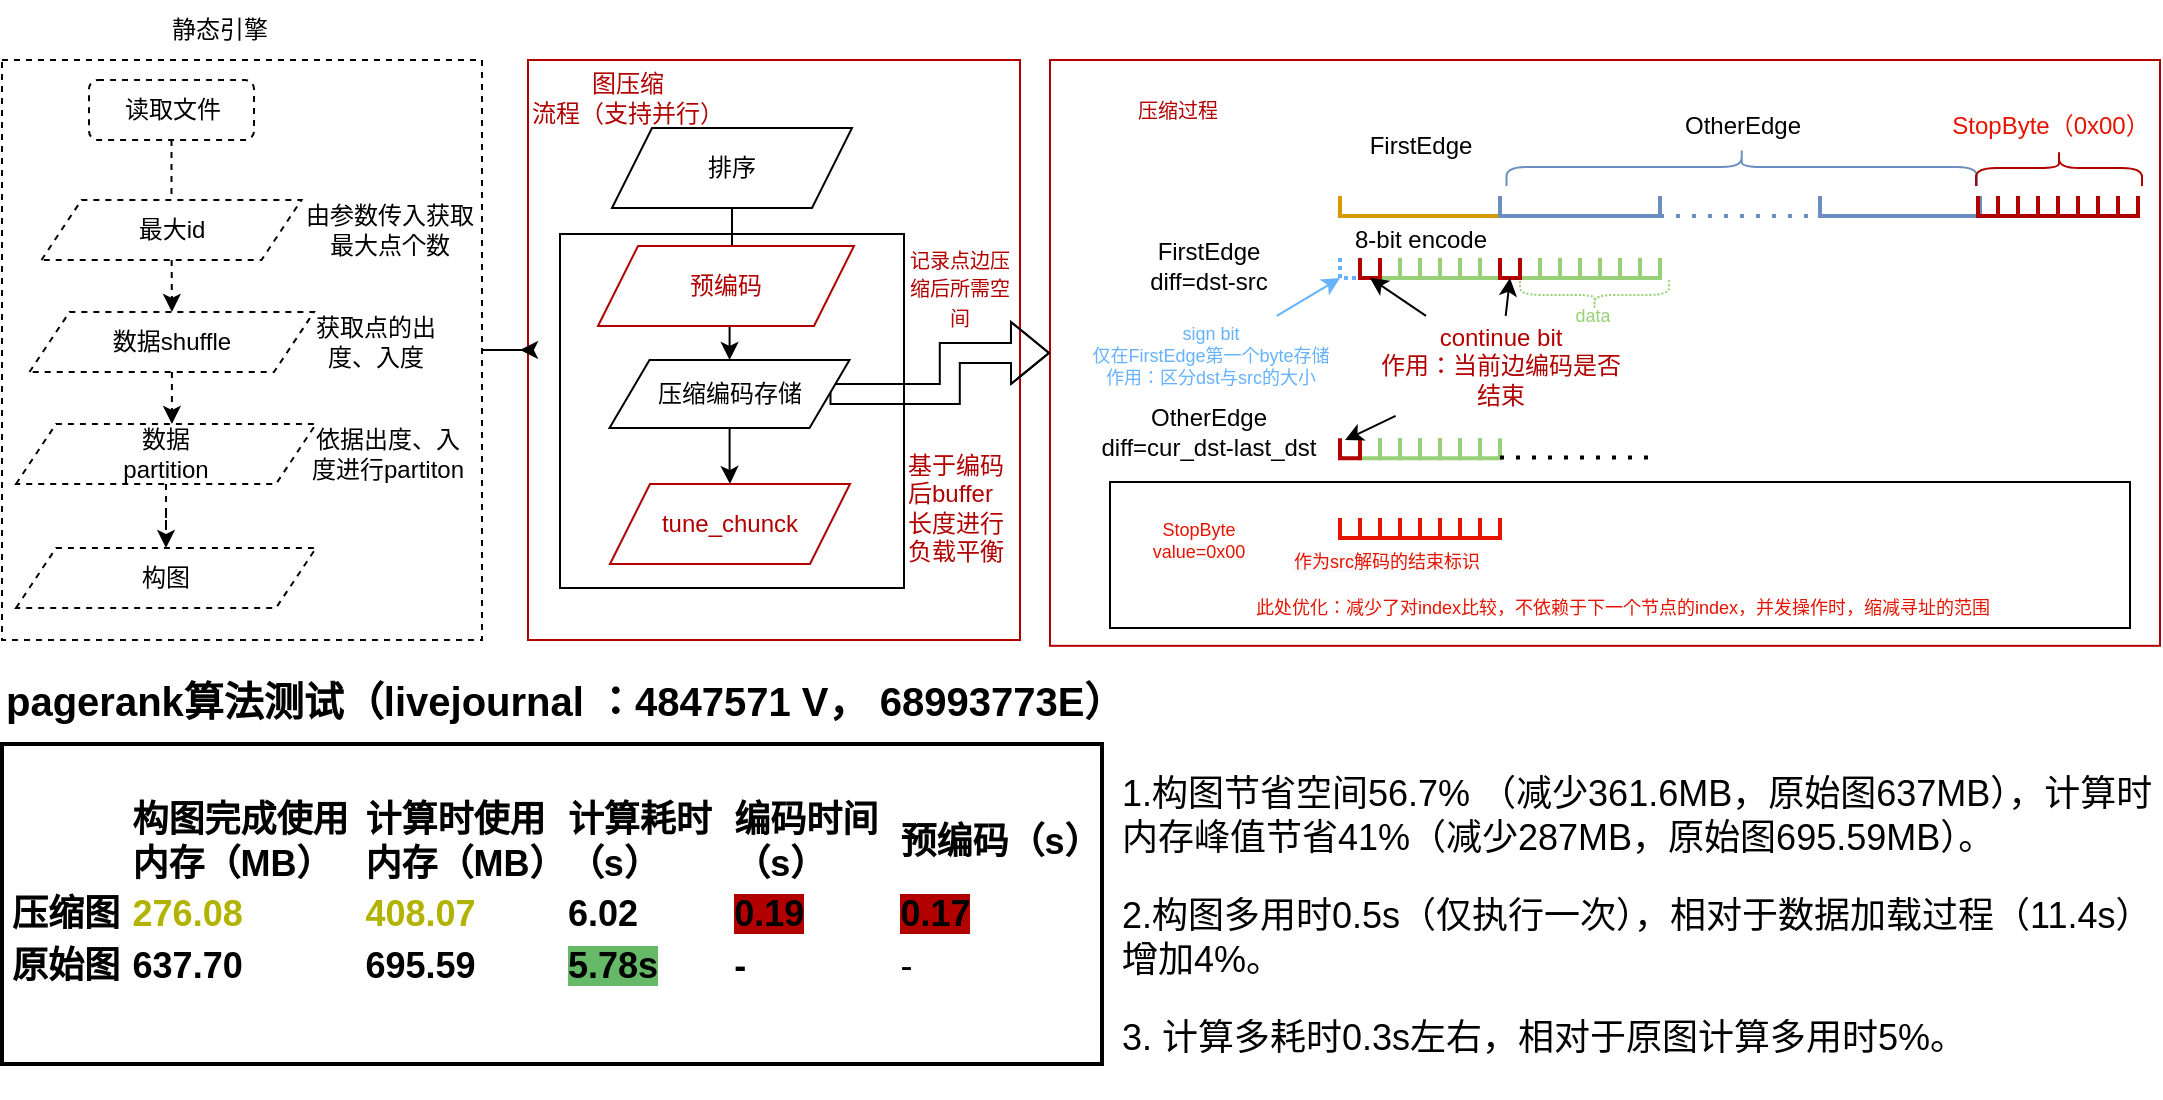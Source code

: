 <mxfile version="17.4.3" type="github">
  <diagram id="BY9K8Md7VZeqHc2fEMqy" name="Page-1">
    <mxGraphModel dx="1377" dy="769" grid="1" gridSize="10" guides="1" tooltips="1" connect="1" arrows="1" fold="1" page="1" pageScale="1" pageWidth="827" pageHeight="1169" math="0" shadow="0">
      <root>
        <mxCell id="0" />
        <mxCell id="1" parent="0" />
        <mxCell id="1lLvVpmIUy7zYt-oaiTg-1" value="" style="rounded=0;whiteSpace=wrap;html=1;fontSize=10;fontColor=#B20000;strokeColor=#B20000;" vertex="1" parent="1">
          <mxGeometry x="625" y="58" width="555" height="292.91" as="geometry" />
        </mxCell>
        <mxCell id="1lLvVpmIUy7zYt-oaiTg-2" value="" style="rounded=0;whiteSpace=wrap;html=1;strokeColor=#B20000;" vertex="1" parent="1">
          <mxGeometry x="364" y="58" width="246" height="290" as="geometry" />
        </mxCell>
        <mxCell id="1lLvVpmIUy7zYt-oaiTg-3" value="" style="rounded=0;whiteSpace=wrap;html=1;" vertex="1" parent="1">
          <mxGeometry x="380" y="145" width="172" height="177" as="geometry" />
        </mxCell>
        <mxCell id="1lLvVpmIUy7zYt-oaiTg-4" style="edgeStyle=orthogonalEdgeStyle;rounded=0;orthogonalLoop=1;jettySize=auto;html=1;fontSize=10;fontColor=#B20000;" edge="1" parent="1" source="1lLvVpmIUy7zYt-oaiTg-5">
          <mxGeometry relative="1" as="geometry">
            <mxPoint x="360.0" y="203" as="targetPoint" />
          </mxGeometry>
        </mxCell>
        <mxCell id="1lLvVpmIUy7zYt-oaiTg-5" value="" style="rounded=0;whiteSpace=wrap;html=1;dashed=1;" vertex="1" parent="1">
          <mxGeometry x="101" y="58" width="240" height="290" as="geometry" />
        </mxCell>
        <mxCell id="1lLvVpmIUy7zYt-oaiTg-6" value="静态引擎" style="text;html=1;strokeColor=none;fillColor=none;align=center;verticalAlign=middle;whiteSpace=wrap;rounded=0;" vertex="1" parent="1">
          <mxGeometry x="180" y="28" width="60" height="30" as="geometry" />
        </mxCell>
        <mxCell id="1lLvVpmIUy7zYt-oaiTg-7" value="" style="edgeStyle=orthogonalEdgeStyle;rounded=0;orthogonalLoop=1;jettySize=auto;html=1;dashed=1;" edge="1" parent="1" source="1lLvVpmIUy7zYt-oaiTg-8" target="1lLvVpmIUy7zYt-oaiTg-11">
          <mxGeometry relative="1" as="geometry" />
        </mxCell>
        <mxCell id="1lLvVpmIUy7zYt-oaiTg-8" value="读取文件" style="rounded=1;whiteSpace=wrap;html=1;dashed=1;" vertex="1" parent="1">
          <mxGeometry x="144.5" y="68" width="82.5" height="30" as="geometry" />
        </mxCell>
        <mxCell id="1lLvVpmIUy7zYt-oaiTg-9" value="最大id" style="shape=parallelogram;perimeter=parallelogramPerimeter;whiteSpace=wrap;html=1;fixedSize=1;dashed=1;" vertex="1" parent="1">
          <mxGeometry x="120.75" y="128" width="130" height="30" as="geometry" />
        </mxCell>
        <mxCell id="1lLvVpmIUy7zYt-oaiTg-10" value="" style="edgeStyle=orthogonalEdgeStyle;rounded=0;orthogonalLoop=1;jettySize=auto;html=1;dashed=1;" edge="1" parent="1" source="1lLvVpmIUy7zYt-oaiTg-11">
          <mxGeometry relative="1" as="geometry">
            <mxPoint x="185.97" y="240" as="targetPoint" />
          </mxGeometry>
        </mxCell>
        <mxCell id="1lLvVpmIUy7zYt-oaiTg-11" value="数据shuffle" style="shape=parallelogram;perimeter=parallelogramPerimeter;whiteSpace=wrap;html=1;fixedSize=1;dashed=1;" vertex="1" parent="1">
          <mxGeometry x="114.75" y="184" width="142.25" height="30" as="geometry" />
        </mxCell>
        <mxCell id="1lLvVpmIUy7zYt-oaiTg-12" value="" style="edgeStyle=orthogonalEdgeStyle;rounded=0;orthogonalLoop=1;jettySize=auto;html=1;dashed=1;" edge="1" parent="1" source="1lLvVpmIUy7zYt-oaiTg-13" target="1lLvVpmIUy7zYt-oaiTg-17">
          <mxGeometry relative="1" as="geometry" />
        </mxCell>
        <mxCell id="1lLvVpmIUy7zYt-oaiTg-13" value="数据&lt;br&gt;partition" style="shape=parallelogram;perimeter=parallelogramPerimeter;whiteSpace=wrap;html=1;fixedSize=1;dashed=1;" vertex="1" parent="1">
          <mxGeometry x="108" y="240" width="150" height="30" as="geometry" />
        </mxCell>
        <mxCell id="1lLvVpmIUy7zYt-oaiTg-14" value="由参数传入获取&lt;br&gt;最大点个数" style="text;html=1;strokeColor=none;fillColor=none;align=center;verticalAlign=middle;whiteSpace=wrap;rounded=0;" vertex="1" parent="1">
          <mxGeometry x="240" y="128" width="110" height="30" as="geometry" />
        </mxCell>
        <mxCell id="1lLvVpmIUy7zYt-oaiTg-15" value="获取点的出度、入度" style="text;html=1;strokeColor=none;fillColor=none;align=center;verticalAlign=middle;whiteSpace=wrap;rounded=0;" vertex="1" parent="1">
          <mxGeometry x="250" y="184" width="76" height="30" as="geometry" />
        </mxCell>
        <mxCell id="1lLvVpmIUy7zYt-oaiTg-16" value="依据出度、入度进行partiton" style="text;html=1;strokeColor=none;fillColor=none;align=center;verticalAlign=middle;whiteSpace=wrap;rounded=0;" vertex="1" parent="1">
          <mxGeometry x="253" y="240" width="82" height="30" as="geometry" />
        </mxCell>
        <mxCell id="1lLvVpmIUy7zYt-oaiTg-17" value="构图" style="shape=parallelogram;perimeter=parallelogramPerimeter;whiteSpace=wrap;html=1;fixedSize=1;dashed=1;" vertex="1" parent="1">
          <mxGeometry x="108" y="302" width="150" height="30" as="geometry" />
        </mxCell>
        <mxCell id="1lLvVpmIUy7zYt-oaiTg-18" value="" style="edgeStyle=orthogonalEdgeStyle;rounded=0;orthogonalLoop=1;jettySize=auto;html=1;" edge="1" parent="1" source="1lLvVpmIUy7zYt-oaiTg-19" target="1lLvVpmIUy7zYt-oaiTg-23">
          <mxGeometry relative="1" as="geometry" />
        </mxCell>
        <mxCell id="1lLvVpmIUy7zYt-oaiTg-19" value="排序" style="shape=parallelogram;perimeter=parallelogramPerimeter;whiteSpace=wrap;html=1;fixedSize=1;" vertex="1" parent="1">
          <mxGeometry x="406" y="92" width="120" height="40" as="geometry" />
        </mxCell>
        <mxCell id="1lLvVpmIUy7zYt-oaiTg-20" value="预编码" style="shape=parallelogram;perimeter=parallelogramPerimeter;whiteSpace=wrap;html=1;fixedSize=1;strokeColor=#B20000;fontColor=#B20000;" vertex="1" parent="1">
          <mxGeometry x="399" y="151" width="128" height="40" as="geometry" />
        </mxCell>
        <mxCell id="1lLvVpmIUy7zYt-oaiTg-21" value="" style="edgeStyle=orthogonalEdgeStyle;rounded=0;orthogonalLoop=1;jettySize=auto;html=1;fontSize=12;fontColor=#66B2FF;" edge="1" parent="1" source="1lLvVpmIUy7zYt-oaiTg-23" target="1lLvVpmIUy7zYt-oaiTg-26">
          <mxGeometry relative="1" as="geometry" />
        </mxCell>
        <mxCell id="1lLvVpmIUy7zYt-oaiTg-22" style="edgeStyle=orthogonalEdgeStyle;rounded=0;orthogonalLoop=1;jettySize=auto;html=1;entryX=0;entryY=0.5;entryDx=0;entryDy=0;fontSize=10;fontColor=#B20000;shape=flexArrow;" edge="1" parent="1" source="1lLvVpmIUy7zYt-oaiTg-23" target="1lLvVpmIUy7zYt-oaiTg-1">
          <mxGeometry relative="1" as="geometry" />
        </mxCell>
        <mxCell id="1lLvVpmIUy7zYt-oaiTg-23" value="压缩编码存储" style="shape=parallelogram;perimeter=parallelogramPerimeter;whiteSpace=wrap;html=1;fixedSize=1;" vertex="1" parent="1">
          <mxGeometry x="404.75" y="208" width="120" height="34" as="geometry" />
        </mxCell>
        <mxCell id="1lLvVpmIUy7zYt-oaiTg-24" value="&lt;span style=&quot;font-size: 10px&quot;&gt;记录点边压缩后所需空间&lt;/span&gt;" style="text;html=1;strokeColor=none;fillColor=none;align=center;verticalAlign=middle;whiteSpace=wrap;rounded=0;fontColor=#B20000;" vertex="1" parent="1">
          <mxGeometry x="550" y="157" width="60" height="30" as="geometry" />
        </mxCell>
        <mxCell id="1lLvVpmIUy7zYt-oaiTg-25" value="图压缩&lt;br&gt;流程（支持&lt;font style=&quot;font-size: 12px&quot;&gt;并行）&lt;/font&gt;" style="text;html=1;strokeColor=none;fillColor=none;align=center;verticalAlign=middle;whiteSpace=wrap;rounded=0;fontColor=#B20000;" vertex="1" parent="1">
          <mxGeometry x="364" y="62" width="100" height="30" as="geometry" />
        </mxCell>
        <mxCell id="1lLvVpmIUy7zYt-oaiTg-26" value="tune_chunck" style="shape=parallelogram;perimeter=parallelogramPerimeter;whiteSpace=wrap;html=1;fixedSize=1;strokeColor=#B20000;fontColor=#B20000;" vertex="1" parent="1">
          <mxGeometry x="405" y="270" width="120" height="40" as="geometry" />
        </mxCell>
        <mxCell id="1lLvVpmIUy7zYt-oaiTg-27" value="&lt;font face=&quot;helvetica&quot;&gt;基于编码&lt;br&gt;后buffer&lt;br&gt;长度进行&lt;br&gt;负载平衡&lt;/font&gt;" style="text;whiteSpace=wrap;html=1;fontSize=12;fontColor=#B20000;" vertex="1" parent="1">
          <mxGeometry x="552" y="247.13" width="79" height="78" as="geometry" />
        </mxCell>
        <mxCell id="1lLvVpmIUy7zYt-oaiTg-28" value="压缩过程" style="text;html=1;strokeColor=none;fillColor=none;align=center;verticalAlign=middle;whiteSpace=wrap;rounded=0;fontSize=10;fontColor=#B20000;" vertex="1" parent="1">
          <mxGeometry x="659" y="68" width="60" height="30" as="geometry" />
        </mxCell>
        <mxCell id="1lLvVpmIUy7zYt-oaiTg-29" value="" style="strokeWidth=2;html=1;shape=mxgraph.flowchart.annotation_1;align=left;pointerEvents=1;rotation=-90;fillColor=#ffe6cc;strokeColor=#d79b00;" vertex="1" parent="1">
          <mxGeometry x="805" y="91" width="10" height="80" as="geometry" />
        </mxCell>
        <mxCell id="1lLvVpmIUy7zYt-oaiTg-30" value="&lt;span style=&quot;text-align: left ; background-color: rgb(255 , 255 , 255)&quot;&gt;FirstEdge&lt;/span&gt;" style="text;html=1;align=center;verticalAlign=middle;resizable=0;points=[];autosize=1;strokeColor=none;fillColor=none;" vertex="1" parent="1">
          <mxGeometry x="775" y="91" width="70" height="20" as="geometry" />
        </mxCell>
        <mxCell id="1lLvVpmIUy7zYt-oaiTg-31" value="" style="strokeWidth=2;html=1;shape=mxgraph.flowchart.annotation_1;align=left;pointerEvents=1;rotation=-90;fillColor=#dae8fc;strokeColor=#6c8ebf;" vertex="1" parent="1">
          <mxGeometry x="885" y="91" width="10" height="80" as="geometry" />
        </mxCell>
        <mxCell id="1lLvVpmIUy7zYt-oaiTg-32" value="" style="strokeWidth=2;html=1;shape=mxgraph.flowchart.annotation_1;align=left;pointerEvents=1;rotation=-90;fillColor=#dae8fc;strokeColor=#6c8ebf;" vertex="1" parent="1">
          <mxGeometry x="1045" y="91" width="10" height="80" as="geometry" />
        </mxCell>
        <mxCell id="1lLvVpmIUy7zYt-oaiTg-33" value="" style="endArrow=none;dashed=1;html=1;dashPattern=1 3;strokeWidth=2;rounded=0;exitX=0;exitY=1;exitDx=0;exitDy=0;exitPerimeter=0;entryX=0;entryY=0;entryDx=0;entryDy=0;entryPerimeter=0;fillColor=#dae8fc;strokeColor=#6c8ebf;" edge="1" parent="1" source="1lLvVpmIUy7zYt-oaiTg-31" target="1lLvVpmIUy7zYt-oaiTg-32">
          <mxGeometry width="50" height="50" relative="1" as="geometry">
            <mxPoint x="925" y="181" as="sourcePoint" />
            <mxPoint x="975" y="131" as="targetPoint" />
          </mxGeometry>
        </mxCell>
        <mxCell id="1lLvVpmIUy7zYt-oaiTg-34" value="" style="shape=curlyBracket;whiteSpace=wrap;html=1;rounded=1;flipH=1;rotation=-90;fillColor=#dae8fc;strokeColor=#6c8ebf;" vertex="1" parent="1">
          <mxGeometry x="961.38" y="-6.12" width="19" height="235.25" as="geometry" />
        </mxCell>
        <mxCell id="1lLvVpmIUy7zYt-oaiTg-35" value="&lt;span style=&quot;text-align: left ; background-color: rgb(255 , 255 , 255)&quot;&gt;OtherEdge&lt;/span&gt;" style="text;html=1;align=center;verticalAlign=middle;resizable=0;points=[];autosize=1;strokeColor=none;fillColor=none;" vertex="1" parent="1">
          <mxGeometry x="935.88" y="81" width="70" height="20" as="geometry" />
        </mxCell>
        <mxCell id="1lLvVpmIUy7zYt-oaiTg-36" value="" style="strokeWidth=2;html=1;shape=mxgraph.flowchart.annotation_1;align=left;pointerEvents=1;rotation=-90;fillColor=#fff2cc;strokeColor=#66B2FF;dashed=1;dashPattern=1 1;" vertex="1" parent="1">
          <mxGeometry x="770" y="157" width="10" height="10" as="geometry" />
        </mxCell>
        <mxCell id="1lLvVpmIUy7zYt-oaiTg-37" value="" style="strokeWidth=2;html=1;shape=mxgraph.flowchart.annotation_1;align=left;pointerEvents=1;rotation=-90;fillColor=#e3c800;fontColor=#000000;strokeColor=#97D077;" vertex="1" parent="1">
          <mxGeometry x="790" y="157" width="10" height="10" as="geometry" />
        </mxCell>
        <mxCell id="1lLvVpmIUy7zYt-oaiTg-38" value="" style="strokeWidth=2;html=1;shape=mxgraph.flowchart.annotation_1;align=left;pointerEvents=1;rotation=-90;fillColor=#e3c800;fontColor=#000000;strokeColor=#97D077;" vertex="1" parent="1">
          <mxGeometry x="800" y="157" width="10" height="10" as="geometry" />
        </mxCell>
        <mxCell id="1lLvVpmIUy7zYt-oaiTg-39" value="" style="strokeWidth=2;html=1;shape=mxgraph.flowchart.annotation_1;align=left;pointerEvents=1;rotation=-90;fillColor=#e3c800;fontColor=#000000;strokeColor=#97D077;" vertex="1" parent="1">
          <mxGeometry x="810" y="157" width="10" height="10" as="geometry" />
        </mxCell>
        <mxCell id="1lLvVpmIUy7zYt-oaiTg-40" value="" style="strokeWidth=2;html=1;shape=mxgraph.flowchart.annotation_1;align=left;pointerEvents=1;rotation=-90;fillColor=#e3c800;fontColor=#000000;strokeColor=#97D077;" vertex="1" parent="1">
          <mxGeometry x="820" y="157" width="10" height="10" as="geometry" />
        </mxCell>
        <mxCell id="1lLvVpmIUy7zYt-oaiTg-41" value="" style="strokeWidth=2;html=1;shape=mxgraph.flowchart.annotation_1;align=left;pointerEvents=1;rotation=-90;fillColor=#e3c800;fontColor=#000000;strokeColor=#97D077;" vertex="1" parent="1">
          <mxGeometry x="830" y="157" width="10" height="10" as="geometry" />
        </mxCell>
        <mxCell id="1lLvVpmIUy7zYt-oaiTg-42" value="" style="strokeWidth=2;html=1;shape=mxgraph.flowchart.annotation_1;align=left;pointerEvents=1;rotation=-90;fillColor=#e3c800;fontColor=#000000;strokeColor=#97D077;" vertex="1" parent="1">
          <mxGeometry x="840" y="157" width="10" height="10" as="geometry" />
        </mxCell>
        <mxCell id="1lLvVpmIUy7zYt-oaiTg-43" value="" style="strokeWidth=2;html=1;shape=mxgraph.flowchart.annotation_1;align=left;pointerEvents=1;rotation=-90;fillColor=#e51400;fontColor=#ffffff;strokeColor=#B20000;" vertex="1" parent="1">
          <mxGeometry x="1089" y="126" width="10" height="10" as="geometry" />
        </mxCell>
        <mxCell id="1lLvVpmIUy7zYt-oaiTg-44" value="" style="strokeWidth=2;html=1;shape=mxgraph.flowchart.annotation_1;align=left;pointerEvents=1;rotation=-90;fillColor=#e51400;fontColor=#ffffff;strokeColor=#B20000;" vertex="1" parent="1">
          <mxGeometry x="1099" y="126" width="10" height="10" as="geometry" />
        </mxCell>
        <mxCell id="1lLvVpmIUy7zYt-oaiTg-45" value="" style="strokeWidth=2;html=1;shape=mxgraph.flowchart.annotation_1;align=left;pointerEvents=1;rotation=-90;fillColor=#e51400;fontColor=#ffffff;strokeColor=#B20000;" vertex="1" parent="1">
          <mxGeometry x="1109" y="126" width="10" height="10" as="geometry" />
        </mxCell>
        <mxCell id="1lLvVpmIUy7zYt-oaiTg-46" value="" style="strokeWidth=2;html=1;shape=mxgraph.flowchart.annotation_1;align=left;pointerEvents=1;rotation=-90;fillColor=#E51400;fontColor=#ffffff;strokeColor=#B20000;" vertex="1" parent="1">
          <mxGeometry x="1119" y="126" width="10" height="10" as="geometry" />
        </mxCell>
        <mxCell id="1lLvVpmIUy7zYt-oaiTg-47" value="" style="strokeWidth=2;html=1;shape=mxgraph.flowchart.annotation_1;align=left;pointerEvents=1;rotation=-90;fillColor=#e51400;fontColor=#ffffff;strokeColor=#B20000;" vertex="1" parent="1">
          <mxGeometry x="1129" y="126" width="10" height="10" as="geometry" />
        </mxCell>
        <mxCell id="1lLvVpmIUy7zYt-oaiTg-48" value="" style="strokeWidth=2;html=1;shape=mxgraph.flowchart.annotation_1;align=left;pointerEvents=1;rotation=-90;fillColor=#e51400;fontColor=#ffffff;strokeColor=#B20000;" vertex="1" parent="1">
          <mxGeometry x="1139" y="126" width="10" height="10" as="geometry" />
        </mxCell>
        <mxCell id="1lLvVpmIUy7zYt-oaiTg-49" value="" style="strokeWidth=2;html=1;shape=mxgraph.flowchart.annotation_1;align=left;pointerEvents=1;rotation=-90;fillColor=#e51400;fontColor=#ffffff;strokeColor=#B20000;" vertex="1" parent="1">
          <mxGeometry x="1149" y="126" width="10" height="10" as="geometry" />
        </mxCell>
        <mxCell id="1lLvVpmIUy7zYt-oaiTg-50" value="" style="strokeWidth=2;html=1;shape=mxgraph.flowchart.annotation_1;align=left;pointerEvents=1;rotation=-90;fillColor=#e51400;fontColor=#ffffff;strokeColor=#B20000;" vertex="1" parent="1">
          <mxGeometry x="1159" y="126" width="10" height="10" as="geometry" />
        </mxCell>
        <mxCell id="1lLvVpmIUy7zYt-oaiTg-51" value="StopByte（0x00）" style="text;html=1;align=center;verticalAlign=middle;resizable=0;points=[];autosize=1;strokeColor=none;fillColor=none;fontColor=#E51400;" vertex="1" parent="1">
          <mxGeometry x="1070" y="81" width="110" height="20" as="geometry" />
        </mxCell>
        <mxCell id="1lLvVpmIUy7zYt-oaiTg-52" value="" style="shape=curlyBracket;whiteSpace=wrap;html=1;rounded=1;rotation=90;fillColor=#E51400;fontColor=#ffffff;strokeColor=#B20000;" vertex="1" parent="1">
          <mxGeometry x="1120.5" y="70.5" width="18" height="83" as="geometry" />
        </mxCell>
        <mxCell id="1lLvVpmIUy7zYt-oaiTg-53" value="&lt;span style=&quot;text-align: left ; background-color: rgb(255 , 255 , 255)&quot;&gt;FirstEdge&lt;br&gt;diff=dst-src&lt;br&gt;&lt;/span&gt;" style="text;html=1;align=center;verticalAlign=middle;resizable=0;points=[];autosize=1;strokeColor=none;fillColor=none;" vertex="1" parent="1">
          <mxGeometry x="669" y="146" width="70" height="30" as="geometry" />
        </mxCell>
        <mxCell id="1lLvVpmIUy7zYt-oaiTg-54" value="&lt;span style=&quot;text-align: left ; background-color: rgb(255 , 255 , 255)&quot;&gt;OtherEdge&lt;br&gt;diff=cur_dst-last_dst&lt;br&gt;&lt;/span&gt;" style="text;html=1;align=center;verticalAlign=middle;resizable=0;points=[];autosize=1;strokeColor=none;fillColor=none;" vertex="1" parent="1">
          <mxGeometry x="644" y="229.13" width="120" height="30" as="geometry" />
        </mxCell>
        <mxCell id="1lLvVpmIUy7zYt-oaiTg-55" value="" style="strokeWidth=2;html=1;shape=mxgraph.flowchart.annotation_1;align=left;pointerEvents=1;rotation=-90;fillColor=#e3c800;fontColor=#000000;strokeColor=#97D077;" vertex="1" parent="1">
          <mxGeometry x="860" y="157" width="10" height="10" as="geometry" />
        </mxCell>
        <mxCell id="1lLvVpmIUy7zYt-oaiTg-56" value="" style="strokeWidth=2;html=1;shape=mxgraph.flowchart.annotation_1;align=left;pointerEvents=1;rotation=-90;fillColor=#e3c800;fontColor=#000000;strokeColor=#97D077;" vertex="1" parent="1">
          <mxGeometry x="870" y="157" width="10" height="10" as="geometry" />
        </mxCell>
        <mxCell id="1lLvVpmIUy7zYt-oaiTg-57" value="" style="strokeWidth=2;html=1;shape=mxgraph.flowchart.annotation_1;align=left;pointerEvents=1;rotation=-90;fillColor=#e3c800;fontColor=#000000;strokeColor=#97D077;" vertex="1" parent="1">
          <mxGeometry x="880" y="157" width="10" height="10" as="geometry" />
        </mxCell>
        <mxCell id="1lLvVpmIUy7zYt-oaiTg-58" value="" style="strokeWidth=2;html=1;shape=mxgraph.flowchart.annotation_1;align=left;pointerEvents=1;rotation=-90;fillColor=#e3c800;fontColor=#000000;strokeColor=#97D077;" vertex="1" parent="1">
          <mxGeometry x="890" y="157" width="10" height="10" as="geometry" />
        </mxCell>
        <mxCell id="1lLvVpmIUy7zYt-oaiTg-59" value="" style="strokeWidth=2;html=1;shape=mxgraph.flowchart.annotation_1;align=left;pointerEvents=1;rotation=-90;fillColor=#e3c800;fontColor=#000000;strokeColor=#97D077;" vertex="1" parent="1">
          <mxGeometry x="900" y="157" width="10" height="10" as="geometry" />
        </mxCell>
        <mxCell id="1lLvVpmIUy7zYt-oaiTg-60" value="" style="strokeWidth=2;html=1;shape=mxgraph.flowchart.annotation_1;align=left;pointerEvents=1;rotation=-90;fillColor=#e3c800;fontColor=#000000;strokeColor=#97D077;" vertex="1" parent="1">
          <mxGeometry x="910" y="157" width="10" height="10" as="geometry" />
        </mxCell>
        <mxCell id="1lLvVpmIUy7zYt-oaiTg-61" value="" style="strokeWidth=2;html=1;shape=mxgraph.flowchart.annotation_1;align=left;pointerEvents=1;rotation=-90;fillColor=#e3c800;fontColor=#000000;strokeColor=#97D077;" vertex="1" parent="1">
          <mxGeometry x="920" y="157" width="10" height="10" as="geometry" />
        </mxCell>
        <mxCell id="1lLvVpmIUy7zYt-oaiTg-62" value="" style="strokeWidth=2;html=1;shape=mxgraph.flowchart.annotation_1;align=left;pointerEvents=1;rotation=-90;fillColor=#e51400;fontColor=#ffffff;strokeColor=#B20000;" vertex="1" parent="1">
          <mxGeometry x="780" y="157" width="10" height="10" as="geometry" />
        </mxCell>
        <mxCell id="1lLvVpmIUy7zYt-oaiTg-63" value="" style="strokeWidth=2;html=1;shape=mxgraph.flowchart.annotation_1;align=left;pointerEvents=1;rotation=-90;fillColor=#E51400;fontColor=#000000;strokeColor=#B20000;" vertex="1" parent="1">
          <mxGeometry x="850" y="157" width="10" height="10" as="geometry" />
        </mxCell>
        <mxCell id="1lLvVpmIUy7zYt-oaiTg-64" value="&lt;p class=&quot;p1&quot; style=&quot;margin: 0px ; font-stretch: normal ; line-height: normal ; color: rgb(0 , 0 , 0)&quot;&gt;8-bit encode&lt;/p&gt;" style="text;html=1;align=center;verticalAlign=middle;resizable=0;points=[];autosize=1;strokeColor=none;fillColor=none;fontColor=#FFFF33;" vertex="1" parent="1">
          <mxGeometry x="770" y="137" width="80" height="20" as="geometry" />
        </mxCell>
        <mxCell id="1lLvVpmIUy7zYt-oaiTg-65" value="" style="strokeWidth=2;html=1;shape=mxgraph.flowchart.annotation_1;align=left;pointerEvents=1;rotation=-90;fillColor=#e3c800;fontColor=#000000;strokeColor=#97D077;" vertex="1" parent="1">
          <mxGeometry x="780" y="247.13" width="10" height="10" as="geometry" />
        </mxCell>
        <mxCell id="1lLvVpmIUy7zYt-oaiTg-66" value="" style="strokeWidth=2;html=1;shape=mxgraph.flowchart.annotation_1;align=left;pointerEvents=1;rotation=-90;fillColor=#e3c800;fontColor=#000000;strokeColor=#97D077;" vertex="1" parent="1">
          <mxGeometry x="790" y="247.13" width="10" height="10" as="geometry" />
        </mxCell>
        <mxCell id="1lLvVpmIUy7zYt-oaiTg-67" value="" style="strokeWidth=2;html=1;shape=mxgraph.flowchart.annotation_1;align=left;pointerEvents=1;rotation=-90;fillColor=#e3c800;fontColor=#000000;strokeColor=#97D077;" vertex="1" parent="1">
          <mxGeometry x="800" y="247.13" width="10" height="10" as="geometry" />
        </mxCell>
        <mxCell id="1lLvVpmIUy7zYt-oaiTg-68" value="" style="strokeWidth=2;html=1;shape=mxgraph.flowchart.annotation_1;align=left;pointerEvents=1;rotation=-90;fillColor=#e3c800;fontColor=#000000;strokeColor=#97D077;" vertex="1" parent="1">
          <mxGeometry x="810" y="247.13" width="10" height="10" as="geometry" />
        </mxCell>
        <mxCell id="1lLvVpmIUy7zYt-oaiTg-69" value="" style="strokeWidth=2;html=1;shape=mxgraph.flowchart.annotation_1;align=left;pointerEvents=1;rotation=-90;fillColor=#e3c800;fontColor=#000000;strokeColor=#97D077;" vertex="1" parent="1">
          <mxGeometry x="820" y="247.13" width="10" height="10" as="geometry" />
        </mxCell>
        <mxCell id="1lLvVpmIUy7zYt-oaiTg-70" value="" style="strokeWidth=2;html=1;shape=mxgraph.flowchart.annotation_1;align=left;pointerEvents=1;rotation=-90;fillColor=#e3c800;fontColor=#000000;strokeColor=#97D077;" vertex="1" parent="1">
          <mxGeometry x="830" y="247.13" width="10" height="10" as="geometry" />
        </mxCell>
        <mxCell id="1lLvVpmIUy7zYt-oaiTg-71" value="" style="strokeWidth=2;html=1;shape=mxgraph.flowchart.annotation_1;align=left;pointerEvents=1;rotation=-90;fillColor=#e3c800;fontColor=#000000;strokeColor=#97D077;" vertex="1" parent="1">
          <mxGeometry x="840" y="247.13" width="10" height="10" as="geometry" />
        </mxCell>
        <mxCell id="1lLvVpmIUy7zYt-oaiTg-72" value="" style="strokeWidth=2;html=1;shape=mxgraph.flowchart.annotation_1;align=left;pointerEvents=1;rotation=-90;fillColor=#E51400;fontColor=#000000;strokeColor=#B20000;" vertex="1" parent="1">
          <mxGeometry x="770" y="247.13" width="10" height="10" as="geometry" />
        </mxCell>
        <mxCell id="1lLvVpmIUy7zYt-oaiTg-73" style="rounded=0;orthogonalLoop=1;jettySize=auto;html=1;entryX=0;entryY=0.5;entryDx=0;entryDy=0;entryPerimeter=0;fontSize=9;fontColor=#66B2FF;" edge="1" parent="1" source="1lLvVpmIUy7zYt-oaiTg-76" target="1lLvVpmIUy7zYt-oaiTg-62">
          <mxGeometry relative="1" as="geometry" />
        </mxCell>
        <mxCell id="1lLvVpmIUy7zYt-oaiTg-74" style="edgeStyle=none;rounded=0;orthogonalLoop=1;jettySize=auto;html=1;entryX=0;entryY=0.5;entryDx=0;entryDy=0;entryPerimeter=0;fontSize=9;fontColor=#66B2FF;" edge="1" parent="1" source="1lLvVpmIUy7zYt-oaiTg-76" target="1lLvVpmIUy7zYt-oaiTg-63">
          <mxGeometry relative="1" as="geometry" />
        </mxCell>
        <mxCell id="1lLvVpmIUy7zYt-oaiTg-75" style="edgeStyle=none;rounded=0;orthogonalLoop=1;jettySize=auto;html=1;entryX=0.91;entryY=0.252;entryDx=0;entryDy=0;entryPerimeter=0;fontSize=9;fontColor=#66B2FF;" edge="1" parent="1" source="1lLvVpmIUy7zYt-oaiTg-76" target="1lLvVpmIUy7zYt-oaiTg-72">
          <mxGeometry relative="1" as="geometry" />
        </mxCell>
        <mxCell id="1lLvVpmIUy7zYt-oaiTg-76" value="continue bit&lt;br&gt;作用：当前边编码是否&lt;br&gt;结束" style="text;html=1;align=center;verticalAlign=middle;resizable=0;points=[];autosize=1;strokeColor=none;fillColor=none;fontColor=#B20000;" vertex="1" parent="1">
          <mxGeometry x="780" y="185.91" width="140" height="50" as="geometry" />
        </mxCell>
        <mxCell id="1lLvVpmIUy7zYt-oaiTg-77" style="edgeStyle=none;rounded=0;orthogonalLoop=1;jettySize=auto;html=1;entryX=0;entryY=0;entryDx=0;entryDy=0;entryPerimeter=0;fontSize=9;fontColor=#E51400;strokeColor=#66B2FF;" edge="1" parent="1" source="1lLvVpmIUy7zYt-oaiTg-78" target="1lLvVpmIUy7zYt-oaiTg-36">
          <mxGeometry relative="1" as="geometry" />
        </mxCell>
        <mxCell id="1lLvVpmIUy7zYt-oaiTg-78" value="&lt;span style=&quot;font-family: &amp;#34;helvetica&amp;#34; ; text-align: left&quot;&gt;sign bit&lt;br&gt;仅在FirstEdge第一个byte存储&lt;br&gt;作用：区分dst与src的大小&lt;br&gt;&lt;/span&gt;" style="text;html=1;align=center;verticalAlign=middle;resizable=0;points=[];autosize=1;strokeColor=none;fillColor=none;fontSize=9;fontColor=#66B2FF;" vertex="1" parent="1">
          <mxGeometry x="620" y="185.91" width="170" height="40" as="geometry" />
        </mxCell>
        <mxCell id="1lLvVpmIUy7zYt-oaiTg-79" value="" style="shape=curlyBracket;whiteSpace=wrap;html=1;rounded=1;flipH=1;dashed=1;dashPattern=1 1;fontSize=9;fontColor=#66B2FF;strokeColor=#97D077;fillColor=#E51400;rotation=90;" vertex="1" parent="1">
          <mxGeometry x="889.93" y="138.19" width="14.65" height="74.52" as="geometry" />
        </mxCell>
        <mxCell id="1lLvVpmIUy7zYt-oaiTg-80" value="data" style="text;html=1;align=center;verticalAlign=middle;resizable=0;points=[];autosize=1;strokeColor=none;fillColor=none;fontSize=9;fontColor=#97D077;" vertex="1" parent="1">
          <mxGeometry x="876.06" y="176" width="40" height="20" as="geometry" />
        </mxCell>
        <mxCell id="1lLvVpmIUy7zYt-oaiTg-81" value="StopByte&lt;br&gt;value=0x00" style="text;html=1;align=center;verticalAlign=middle;resizable=0;points=[];autosize=1;strokeColor=none;fillColor=none;fontSize=9;fontColor=#E51400;" vertex="1" parent="1">
          <mxGeometry x="659" y="283" width="80" height="30" as="geometry" />
        </mxCell>
        <mxCell id="1lLvVpmIUy7zYt-oaiTg-82" value="" style="endArrow=none;dashed=1;html=1;dashPattern=1 3;strokeWidth=2;rounded=0;exitX=0;exitY=1;exitDx=0;exitDy=0;exitPerimeter=0;entryX=0;entryY=0;entryDx=0;entryDy=0;entryPerimeter=0;fillColor=#dae8fc;strokeColor=#000000;fontColor=#000000;" edge="1" parent="1">
          <mxGeometry width="50" height="50" relative="1" as="geometry">
            <mxPoint x="850" y="256.79" as="sourcePoint" />
            <mxPoint x="930" y="256.79" as="targetPoint" />
          </mxGeometry>
        </mxCell>
        <mxCell id="1lLvVpmIUy7zYt-oaiTg-83" value="" style="strokeWidth=2;html=1;shape=mxgraph.flowchart.annotation_1;align=left;pointerEvents=1;rotation=-90;fillColor=#e3c800;fontColor=#000000;strokeColor=#E51400;" vertex="1" parent="1">
          <mxGeometry x="780" y="287" width="10" height="10" as="geometry" />
        </mxCell>
        <mxCell id="1lLvVpmIUy7zYt-oaiTg-84" value="" style="strokeWidth=2;html=1;shape=mxgraph.flowchart.annotation_1;align=left;pointerEvents=1;rotation=-90;fillColor=#e3c800;fontColor=#000000;strokeColor=#E51400;" vertex="1" parent="1">
          <mxGeometry x="790" y="287" width="10" height="10" as="geometry" />
        </mxCell>
        <mxCell id="1lLvVpmIUy7zYt-oaiTg-85" value="" style="strokeWidth=2;html=1;shape=mxgraph.flowchart.annotation_1;align=left;pointerEvents=1;rotation=-90;fillColor=#e3c800;fontColor=#000000;strokeColor=#E51400;" vertex="1" parent="1">
          <mxGeometry x="800" y="287" width="10" height="10" as="geometry" />
        </mxCell>
        <mxCell id="1lLvVpmIUy7zYt-oaiTg-86" value="" style="strokeWidth=2;html=1;shape=mxgraph.flowchart.annotation_1;align=left;pointerEvents=1;rotation=-90;fillColor=#e3c800;fontColor=#000000;strokeColor=#E51400;" vertex="1" parent="1">
          <mxGeometry x="810" y="287" width="10" height="10" as="geometry" />
        </mxCell>
        <mxCell id="1lLvVpmIUy7zYt-oaiTg-87" value="" style="strokeWidth=2;html=1;shape=mxgraph.flowchart.annotation_1;align=left;pointerEvents=1;rotation=-90;fillColor=#e3c800;fontColor=#000000;strokeColor=#E51400;" vertex="1" parent="1">
          <mxGeometry x="820" y="287" width="10" height="10" as="geometry" />
        </mxCell>
        <mxCell id="1lLvVpmIUy7zYt-oaiTg-88" value="" style="strokeWidth=2;html=1;shape=mxgraph.flowchart.annotation_1;align=left;pointerEvents=1;rotation=-90;fillColor=#e3c800;fontColor=#000000;strokeColor=#E51400;" vertex="1" parent="1">
          <mxGeometry x="830" y="287" width="10" height="10" as="geometry" />
        </mxCell>
        <mxCell id="1lLvVpmIUy7zYt-oaiTg-89" value="" style="strokeWidth=2;html=1;shape=mxgraph.flowchart.annotation_1;align=left;pointerEvents=1;rotation=-90;fillColor=#e3c800;fontColor=#000000;strokeColor=#E51400;" vertex="1" parent="1">
          <mxGeometry x="840" y="287" width="10" height="10" as="geometry" />
        </mxCell>
        <mxCell id="1lLvVpmIUy7zYt-oaiTg-90" value="" style="strokeWidth=2;html=1;shape=mxgraph.flowchart.annotation_1;align=left;pointerEvents=1;rotation=-90;fillColor=#E51400;fontColor=#000000;strokeColor=#E51400;" vertex="1" parent="1">
          <mxGeometry x="770" y="287" width="10" height="10" as="geometry" />
        </mxCell>
        <mxCell id="1lLvVpmIUy7zYt-oaiTg-91" value="&lt;meta charset=&quot;utf-8&quot;&gt;&lt;span style=&quot;color: rgb(229, 20, 0); font-family: helvetica; font-size: 9px; font-style: normal; font-weight: 400; letter-spacing: normal; text-align: center; text-indent: 0px; text-transform: none; word-spacing: 0px; background-color: rgb(248, 249, 250); display: inline; float: none;&quot;&gt;作为src解码的结束标识&lt;/span&gt;" style="text;whiteSpace=wrap;html=1;fontSize=9;fontColor=#E51400;" vertex="1" parent="1">
          <mxGeometry x="745" y="297" width="150" height="30" as="geometry" />
        </mxCell>
        <mxCell id="1lLvVpmIUy7zYt-oaiTg-92" value="" style="rounded=0;whiteSpace=wrap;html=1;fontSize=9;fontColor=#E51400;strokeColor=#000000;fillColor=none;gradientColor=#ffffff;" vertex="1" parent="1">
          <mxGeometry x="655" y="269" width="510" height="73" as="geometry" />
        </mxCell>
        <mxCell id="1lLvVpmIUy7zYt-oaiTg-93" value="此处优化：减少了对index比较，不依赖于下一个节点的index，并发操作时，缩减寻址的范围" style="text;html=1;strokeColor=none;fillColor=none;align=center;verticalAlign=middle;whiteSpace=wrap;rounded=0;fontSize=9;fontColor=#E51400;" vertex="1" parent="1">
          <mxGeometry x="644" y="317" width="535" height="30" as="geometry" />
        </mxCell>
        <mxCell id="1lLvVpmIUy7zYt-oaiTg-95" value="&lt;b&gt;&lt;font color=&quot;#000000&quot;&gt;&lt;span style=&quot;font-size: 20px&quot;&gt;pagerank算法测试（livejournal ：4847571 V， &lt;/span&gt;&lt;span style=&quot;font-size: 20px&quot;&gt;68993773E）&lt;/span&gt;&lt;/font&gt;&lt;/b&gt;" style="text;whiteSpace=wrap;html=1;fontSize=10;fontColor=#B20000;" vertex="1" parent="1">
          <mxGeometry x="101" y="360" width="602" height="50" as="geometry" />
        </mxCell>
        <mxCell id="1lLvVpmIUy7zYt-oaiTg-97" value="&lt;meta charset=&quot;utf-8&quot;&gt;&lt;p class=&quot;quill-better-table-wrapper&quot;&gt;&lt;/p&gt;&lt;table class=&quot;quill-better-table&quot;&gt;&lt;colgroup&gt;&lt;col width=&quot;80&quot;&gt;&lt;col width=&quot;142&quot;&gt;&lt;col width=&quot;118&quot;&gt;&lt;col width=&quot;100&quot;&gt;&lt;col width=&quot;100&quot;&gt;&lt;col width=&quot;129&quot;&gt;&lt;/colgroup&gt;&lt;tbody&gt;&lt;tr&gt;&lt;td colspan=&quot;1&quot; rowspan=&quot;1&quot;&gt;&lt;div class=&quot;qlbt-cell-line ql-line&quot; id=&quot;id-f5g0ng&quot;&gt;&lt;br&gt;&lt;/div&gt;&lt;/td&gt;&lt;td colspan=&quot;1&quot; rowspan=&quot;1&quot;&gt;&lt;div class=&quot;qlbt-cell-line ql-line&quot; id=&quot;id-3csgzj&quot;&gt;&lt;strong style=&quot;font-size: 18px&quot;&gt;构图完成使用内存（MB）&lt;/strong&gt;&lt;/div&gt;&lt;/td&gt;&lt;td colspan=&quot;1&quot; rowspan=&quot;1&quot;&gt;&lt;div class=&quot;qlbt-cell-line ql-line&quot; id=&quot;id-bi4rli&quot;&gt;&lt;strong style=&quot;font-size: 18px&quot;&gt;计算时使用内存（MB）&lt;/strong&gt;&lt;/div&gt;&lt;/td&gt;&lt;td colspan=&quot;1&quot; rowspan=&quot;1&quot;&gt;&lt;div class=&quot;qlbt-cell-line ql-line&quot; id=&quot;id-rumce1&quot;&gt;&lt;strong style=&quot;font-size: 18px&quot;&gt;计算耗时（s）&lt;/strong&gt;&lt;/div&gt;&lt;/td&gt;&lt;td colspan=&quot;1&quot; rowspan=&quot;1&quot;&gt;&lt;div class=&quot;qlbt-cell-line ql-line&quot; id=&quot;id-78nn3t&quot;&gt;&lt;strong style=&quot;font-size: 18px&quot;&gt;编码时间（s）&lt;/strong&gt;&lt;/div&gt;&lt;/td&gt;&lt;td colspan=&quot;1&quot; rowspan=&quot;1&quot;&gt;&lt;div class=&quot;qlbt-cell-line ql-line&quot; id=&quot;id-boto5t&quot;&gt;&lt;strong style=&quot;font-size: 18px&quot;&gt;预编码（s）&lt;/strong&gt;&lt;/div&gt;&lt;/td&gt;&lt;/tr&gt;&lt;tr&gt;&lt;td colspan=&quot;1&quot; rowspan=&quot;1&quot;&gt;&lt;div class=&quot;qlbt-cell-line ql-line&quot; id=&quot;id-ljjo1k&quot;&gt;&lt;strong style=&quot;font-size: 18px&quot;&gt;压缩图&lt;/strong&gt;&lt;/div&gt;&lt;/td&gt;&lt;td colspan=&quot;1&quot; rowspan=&quot;1&quot;&gt;&lt;div class=&quot;qlbt-cell-line ql-line&quot; id=&quot;id-vk7q9v&quot;&gt;&lt;strong style=&quot;font-size: 18px ; color: rgb(178 , 178 , 0)&quot;&gt;276.08&lt;/strong&gt;&lt;/div&gt;&lt;/td&gt;&lt;td colspan=&quot;1&quot; rowspan=&quot;1&quot;&gt;&lt;div class=&quot;qlbt-cell-line ql-line&quot; id=&quot;id-wrkn0v&quot;&gt;&lt;strong style=&quot;font-size: 18px ; color: rgb(178 , 178 , 0)&quot;&gt;408.07&lt;/strong&gt;&lt;/div&gt;&lt;/td&gt;&lt;td colspan=&quot;1&quot; rowspan=&quot;1&quot;&gt;&lt;div class=&quot;qlbt-cell-line ql-line&quot; id=&quot;id-kavt4b&quot;&gt;&lt;strong style=&quot;font-size: 18px&quot;&gt;6.02&lt;/strong&gt;&lt;/div&gt;&lt;/td&gt;&lt;td colspan=&quot;1&quot; rowspan=&quot;1&quot;&gt;&lt;div class=&quot;qlbt-cell-line ql-line&quot; id=&quot;id-iopamj&quot;&gt;&lt;strong style=&quot;font-size: 18px ; background-color: rgb(178 , 0 , 0)&quot;&gt;0.19&lt;/strong&gt;&lt;/div&gt;&lt;/td&gt;&lt;td colspan=&quot;1&quot; rowspan=&quot;1&quot;&gt;&lt;div class=&quot;qlbt-cell-line ql-line&quot; id=&quot;id-cvnd3m&quot;&gt;&lt;strong style=&quot;font-size: 18px ; background-color: rgb(178 , 0 , 0)&quot;&gt;0.17&lt;/strong&gt;&lt;/div&gt;&lt;/td&gt;&lt;/tr&gt;&lt;tr&gt;&lt;td colspan=&quot;1&quot; rowspan=&quot;1&quot;&gt;&lt;div class=&quot;qlbt-cell-line ql-line&quot; id=&quot;id-jfdee3&quot;&gt;&lt;strong style=&quot;font-size: 18px&quot;&gt;原始图&lt;/strong&gt;&lt;/div&gt;&lt;/td&gt;&lt;td colspan=&quot;1&quot; rowspan=&quot;1&quot;&gt;&lt;div class=&quot;qlbt-cell-line ql-line&quot; id=&quot;id-x0efdu&quot;&gt;&lt;strong style=&quot;font-size: 18px&quot;&gt;637.70&lt;/strong&gt;&lt;/div&gt;&lt;/td&gt;&lt;td colspan=&quot;1&quot; rowspan=&quot;1&quot;&gt;&lt;div class=&quot;qlbt-cell-line ql-line&quot; id=&quot;id-mwj3qo&quot;&gt;&lt;strong style=&quot;font-size: 18px&quot;&gt;695.59&lt;/strong&gt;&lt;/div&gt;&lt;/td&gt;&lt;td colspan=&quot;1&quot; rowspan=&quot;1&quot;&gt;&lt;div class=&quot;qlbt-cell-line ql-line&quot; id=&quot;id-tjqjsp&quot;&gt;&lt;strong style=&quot;background-color: rgb(102 , 185 , 102) ; font-size: 18px&quot;&gt;5.78s&lt;/strong&gt;&lt;/div&gt;&lt;/td&gt;&lt;td colspan=&quot;1&quot; rowspan=&quot;1&quot;&gt;&lt;div class=&quot;qlbt-cell-line ql-line&quot; id=&quot;id-6cgrj5&quot;&gt;&lt;strong style=&quot;font-size: 18px&quot;&gt;-&lt;/strong&gt;&lt;/div&gt;&lt;/td&gt;&lt;td colspan=&quot;1&quot; rowspan=&quot;1&quot;&gt;&lt;div class=&quot;qlbt-cell-line ql-line&quot; id=&quot;id-qbupat&quot;&gt;-&lt;/div&gt;&lt;/td&gt;&lt;/tr&gt;&lt;/tbody&gt;&lt;/table&gt;&lt;p&gt;&lt;/p&gt;" style="text;whiteSpace=wrap;html=1;fontSize=18;fontFamily=Helvetica;fontColor=default;strokeColor=default;strokeWidth=2;" vertex="1" parent="1">
          <mxGeometry x="101" y="400" width="550" height="160" as="geometry" />
        </mxCell>
        <mxCell id="1lLvVpmIUy7zYt-oaiTg-98" value="&lt;p class=&quot;ql-line&quot; id=&quot;id-l93r9Qe4Zp&quot;&gt;1.构图节省空间56.7% （减少361.6MB，原始图637MB），计算时内存峰值节省41%（减少287MB，原始图695.59MB）。&lt;/p&gt;&lt;p class=&quot;ql-line&quot; id=&quot;id-l93r9Qe4Zp&quot;&gt;&lt;span&gt;2.构图多用时0.5s（仅执行一次），相对于数据加载过程（11.4s）增加4%。&lt;/span&gt;&lt;/p&gt;&lt;p class=&quot;ql-line&quot; id=&quot;id-l93r9Qe4Zp&quot;&gt;&lt;span&gt;3. 计算多耗时0.3s左右，相对于原图计算多用时5%。&lt;/span&gt;&lt;/p&gt;" style="text;whiteSpace=wrap;html=1;fontSize=18;fontFamily=Helvetica;fontColor=default;" vertex="1" parent="1">
          <mxGeometry x="659" y="390" width="521" height="160" as="geometry" />
        </mxCell>
      </root>
    </mxGraphModel>
  </diagram>
</mxfile>
